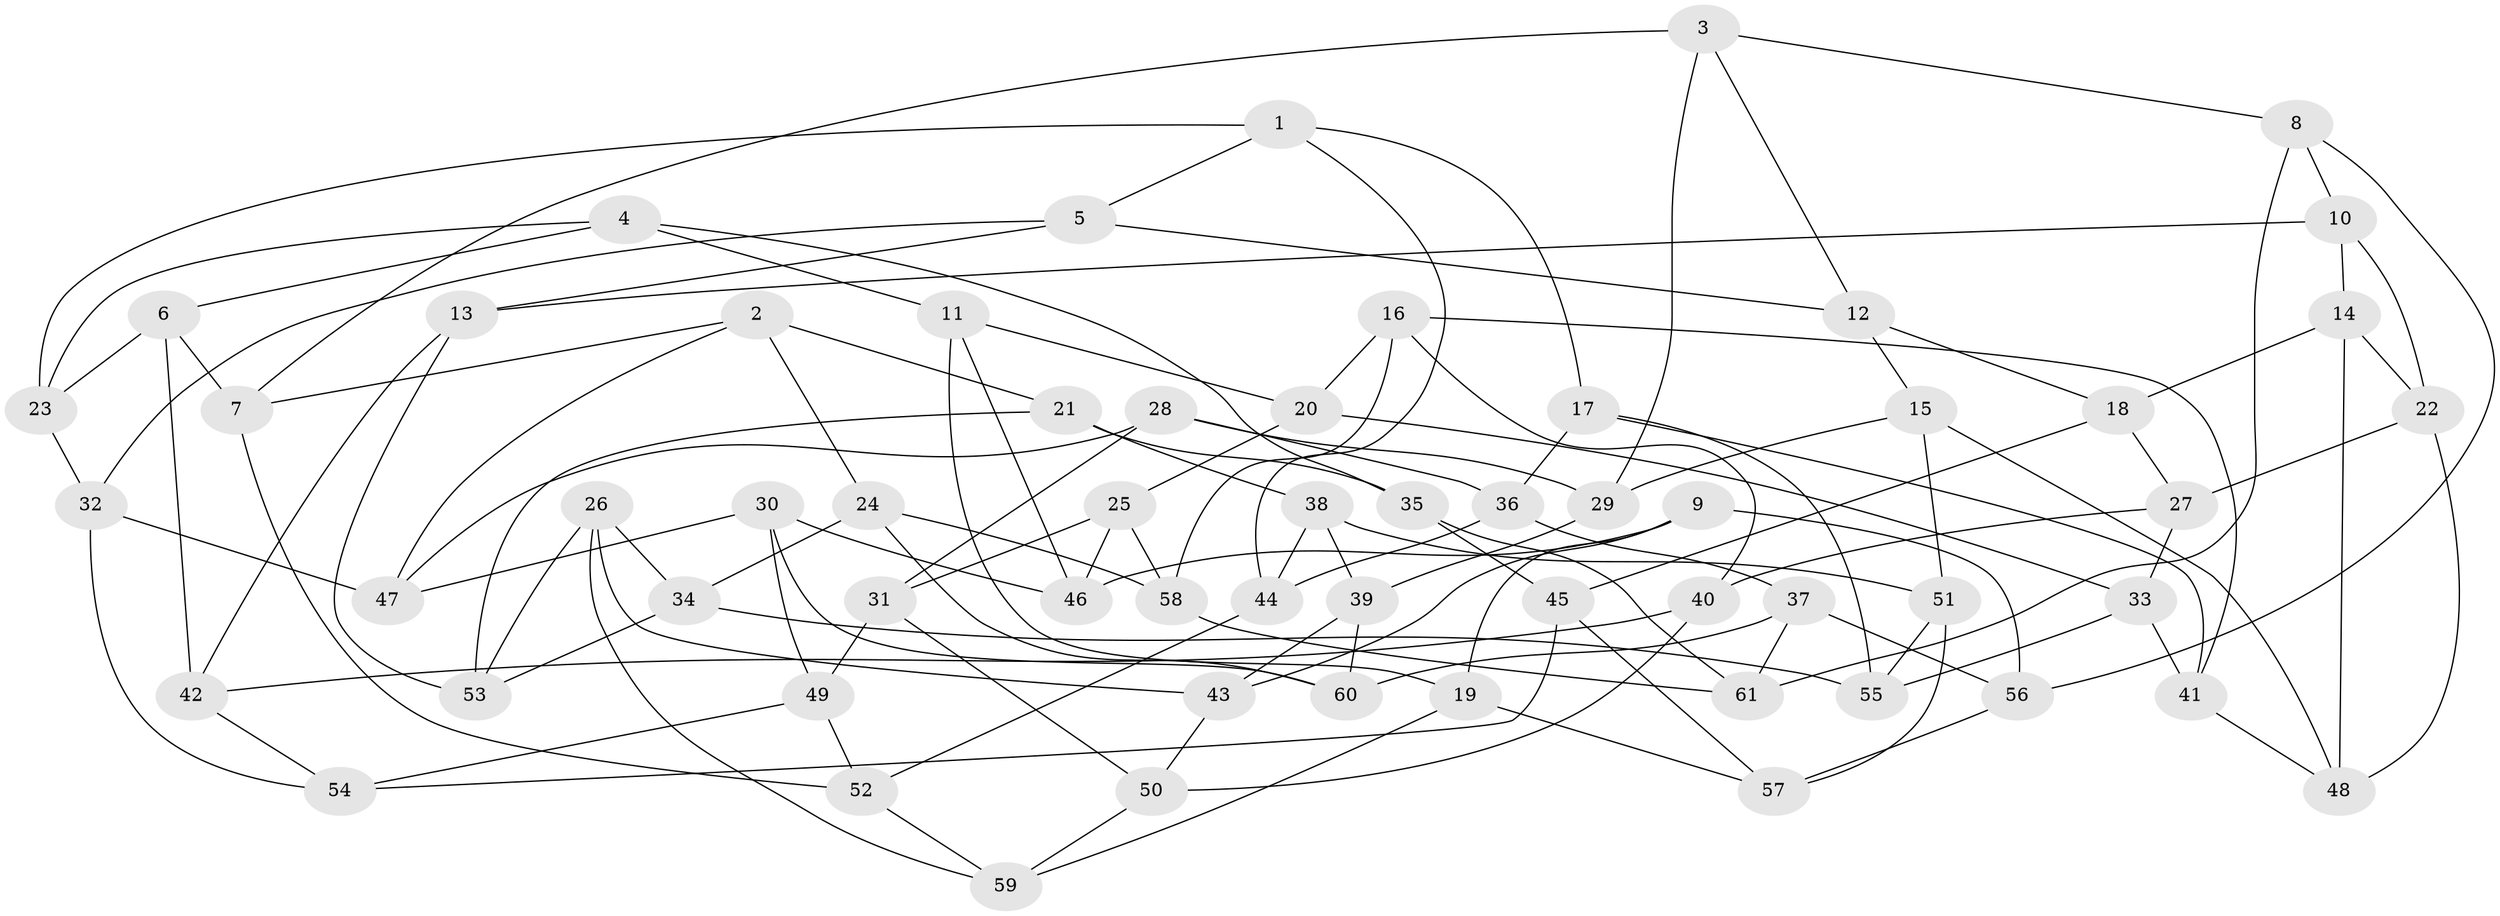 // Generated by graph-tools (version 1.1) at 2025/57/03/09/25 04:57:40]
// undirected, 61 vertices, 122 edges
graph export_dot {
graph [start="1"]
  node [color=gray90,style=filled];
  1;
  2;
  3;
  4;
  5;
  6;
  7;
  8;
  9;
  10;
  11;
  12;
  13;
  14;
  15;
  16;
  17;
  18;
  19;
  20;
  21;
  22;
  23;
  24;
  25;
  26;
  27;
  28;
  29;
  30;
  31;
  32;
  33;
  34;
  35;
  36;
  37;
  38;
  39;
  40;
  41;
  42;
  43;
  44;
  45;
  46;
  47;
  48;
  49;
  50;
  51;
  52;
  53;
  54;
  55;
  56;
  57;
  58;
  59;
  60;
  61;
  1 -- 17;
  1 -- 44;
  1 -- 5;
  1 -- 23;
  2 -- 7;
  2 -- 47;
  2 -- 21;
  2 -- 24;
  3 -- 12;
  3 -- 8;
  3 -- 29;
  3 -- 7;
  4 -- 11;
  4 -- 6;
  4 -- 35;
  4 -- 23;
  5 -- 13;
  5 -- 12;
  5 -- 32;
  6 -- 42;
  6 -- 23;
  6 -- 7;
  7 -- 52;
  8 -- 61;
  8 -- 10;
  8 -- 56;
  9 -- 46;
  9 -- 19;
  9 -- 56;
  9 -- 43;
  10 -- 13;
  10 -- 22;
  10 -- 14;
  11 -- 20;
  11 -- 19;
  11 -- 46;
  12 -- 15;
  12 -- 18;
  13 -- 53;
  13 -- 42;
  14 -- 22;
  14 -- 48;
  14 -- 18;
  15 -- 51;
  15 -- 48;
  15 -- 29;
  16 -- 20;
  16 -- 40;
  16 -- 58;
  16 -- 41;
  17 -- 55;
  17 -- 36;
  17 -- 41;
  18 -- 45;
  18 -- 27;
  19 -- 59;
  19 -- 57;
  20 -- 33;
  20 -- 25;
  21 -- 53;
  21 -- 38;
  21 -- 35;
  22 -- 48;
  22 -- 27;
  23 -- 32;
  24 -- 58;
  24 -- 60;
  24 -- 34;
  25 -- 58;
  25 -- 46;
  25 -- 31;
  26 -- 43;
  26 -- 34;
  26 -- 53;
  26 -- 59;
  27 -- 40;
  27 -- 33;
  28 -- 31;
  28 -- 36;
  28 -- 29;
  28 -- 47;
  29 -- 39;
  30 -- 60;
  30 -- 49;
  30 -- 47;
  30 -- 46;
  31 -- 49;
  31 -- 50;
  32 -- 54;
  32 -- 47;
  33 -- 55;
  33 -- 41;
  34 -- 53;
  34 -- 55;
  35 -- 61;
  35 -- 45;
  36 -- 37;
  36 -- 44;
  37 -- 61;
  37 -- 60;
  37 -- 56;
  38 -- 51;
  38 -- 39;
  38 -- 44;
  39 -- 60;
  39 -- 43;
  40 -- 42;
  40 -- 50;
  41 -- 48;
  42 -- 54;
  43 -- 50;
  44 -- 52;
  45 -- 57;
  45 -- 54;
  49 -- 54;
  49 -- 52;
  50 -- 59;
  51 -- 55;
  51 -- 57;
  52 -- 59;
  56 -- 57;
  58 -- 61;
}

